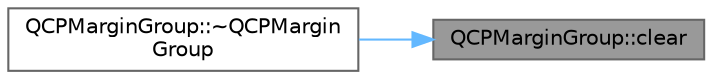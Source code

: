 digraph "QCPMarginGroup::clear"
{
 // LATEX_PDF_SIZE
  bgcolor="transparent";
  edge [fontname=Helvetica,fontsize=10,labelfontname=Helvetica,labelfontsize=10];
  node [fontname=Helvetica,fontsize=10,shape=box,height=0.2,width=0.4];
  rankdir="RL";
  Node1 [label="QCPMarginGroup::clear",height=0.2,width=0.4,color="gray40", fillcolor="grey60", style="filled", fontcolor="black",tooltip=" "];
  Node1 -> Node2 [dir="back",color="steelblue1",style="solid"];
  Node2 [label="QCPMarginGroup::~QCPMargin\lGroup",height=0.2,width=0.4,color="grey40", fillcolor="white", style="filled",URL="$class_q_c_p_margin_group.html#a42c62becdaac41406ca90f1c2a755e1c",tooltip=" "];
}
